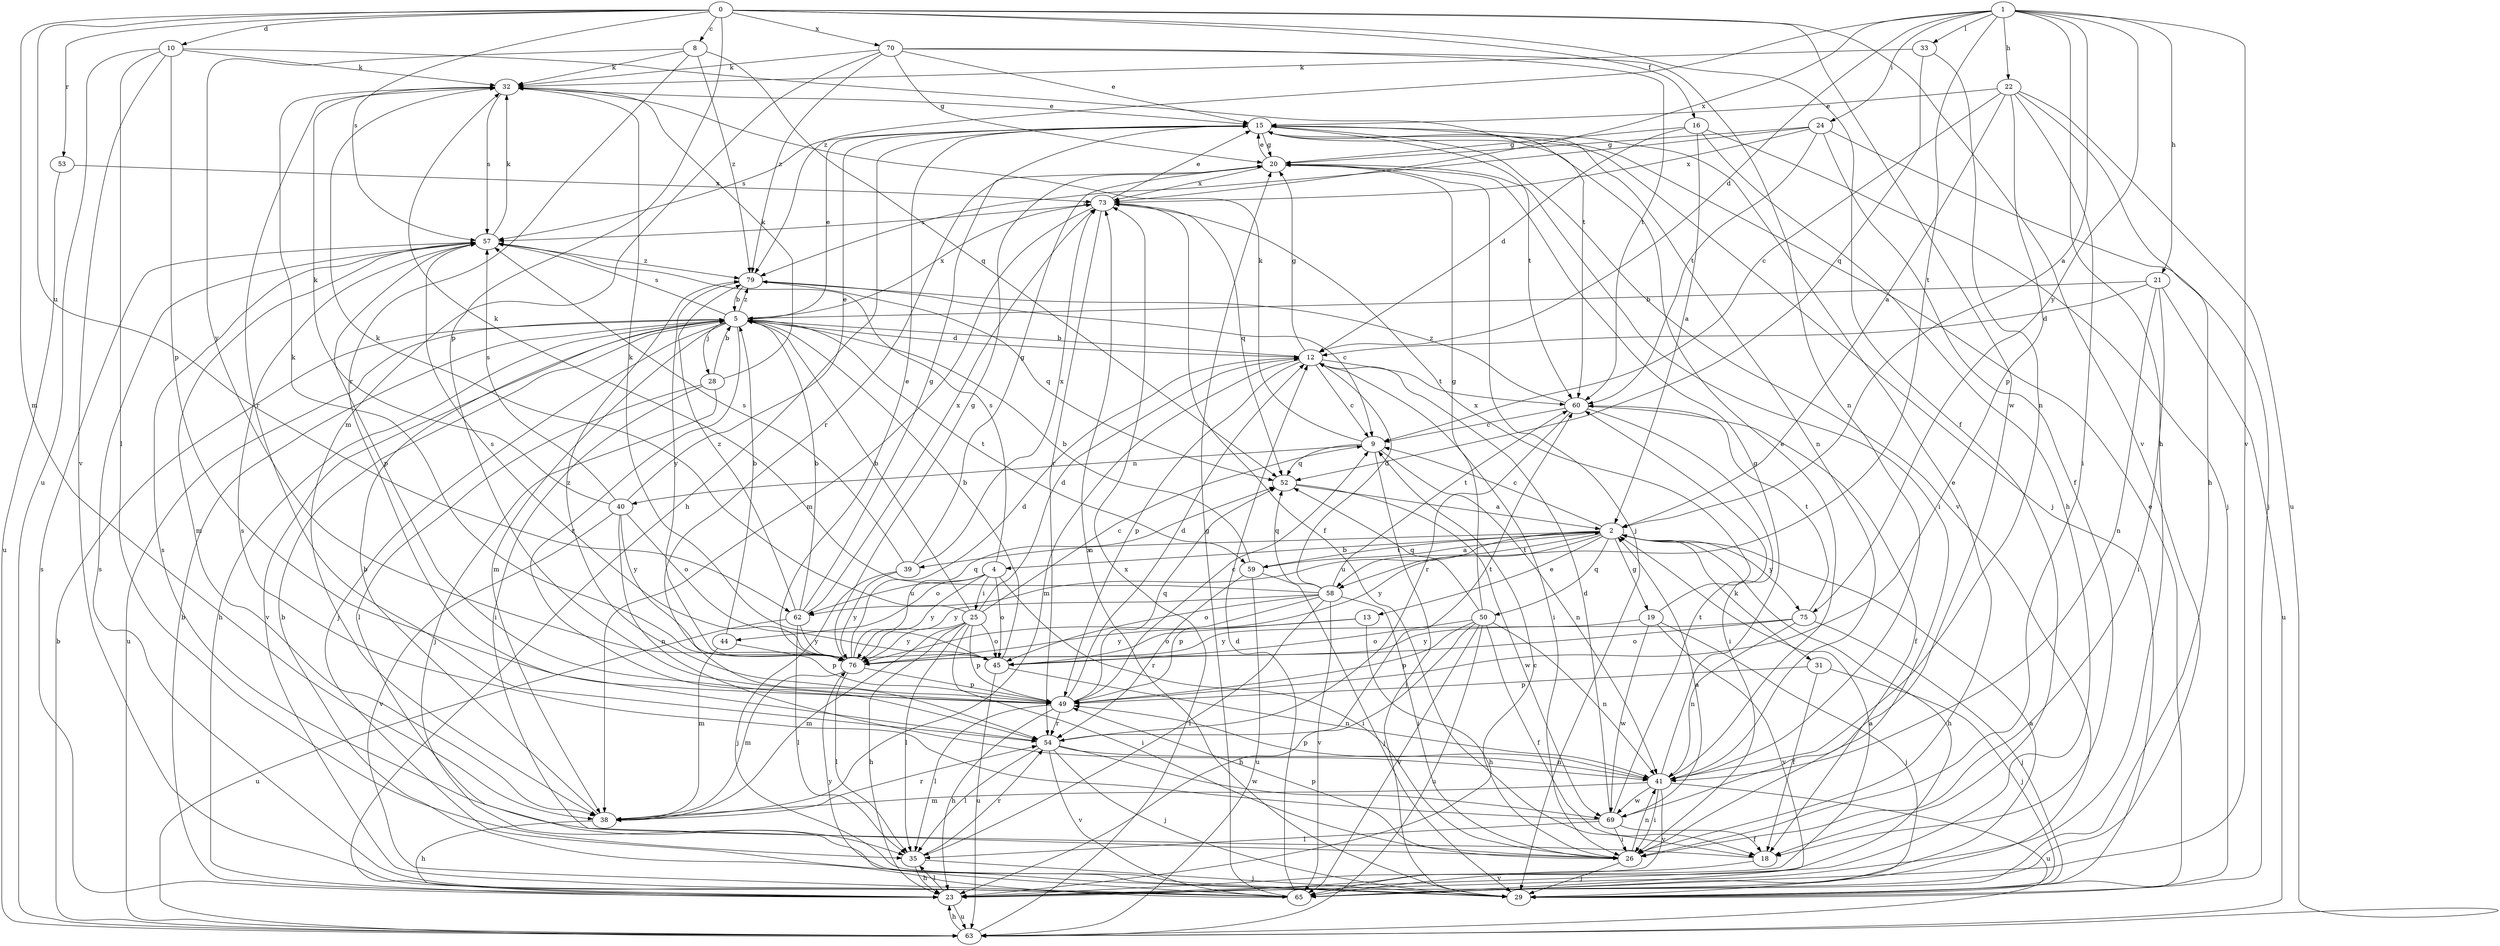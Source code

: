 strict digraph  {
0;
1;
2;
4;
5;
8;
9;
10;
12;
13;
15;
16;
18;
19;
20;
21;
22;
23;
24;
25;
26;
28;
29;
31;
32;
33;
35;
38;
39;
40;
41;
44;
45;
49;
50;
52;
53;
54;
57;
58;
59;
60;
62;
63;
65;
69;
70;
73;
75;
76;
79;
0 -> 8  [label=c];
0 -> 10  [label=d];
0 -> 16  [label=f];
0 -> 18  [label=f];
0 -> 38  [label=m];
0 -> 49  [label=p];
0 -> 53  [label=r];
0 -> 57  [label=s];
0 -> 62  [label=u];
0 -> 65  [label=v];
0 -> 69  [label=w];
0 -> 70  [label=x];
1 -> 2  [label=a];
1 -> 12  [label=d];
1 -> 21  [label=h];
1 -> 22  [label=h];
1 -> 23  [label=h];
1 -> 24  [label=i];
1 -> 33  [label=l];
1 -> 58  [label=t];
1 -> 65  [label=v];
1 -> 73  [label=x];
1 -> 75  [label=y];
1 -> 79  [label=z];
2 -> 4  [label=b];
2 -> 9  [label=c];
2 -> 13  [label=e];
2 -> 19  [label=g];
2 -> 23  [label=h];
2 -> 31  [label=k];
2 -> 39  [label=n];
2 -> 50  [label=q];
2 -> 58  [label=t];
2 -> 59  [label=t];
2 -> 62  [label=u];
2 -> 75  [label=y];
2 -> 76  [label=y];
4 -> 25  [label=i];
4 -> 26  [label=i];
4 -> 44  [label=o];
4 -> 45  [label=o];
4 -> 57  [label=s];
4 -> 62  [label=u];
4 -> 76  [label=y];
5 -> 12  [label=d];
5 -> 15  [label=e];
5 -> 23  [label=h];
5 -> 28  [label=j];
5 -> 29  [label=j];
5 -> 38  [label=m];
5 -> 54  [label=r];
5 -> 57  [label=s];
5 -> 59  [label=t];
5 -> 63  [label=u];
5 -> 65  [label=v];
5 -> 73  [label=x];
5 -> 79  [label=z];
8 -> 32  [label=k];
8 -> 52  [label=q];
8 -> 54  [label=r];
8 -> 76  [label=y];
8 -> 79  [label=z];
9 -> 29  [label=j];
9 -> 32  [label=k];
9 -> 40  [label=n];
9 -> 41  [label=n];
9 -> 52  [label=q];
10 -> 32  [label=k];
10 -> 35  [label=l];
10 -> 49  [label=p];
10 -> 60  [label=t];
10 -> 63  [label=u];
10 -> 65  [label=v];
12 -> 5  [label=b];
12 -> 9  [label=c];
12 -> 20  [label=g];
12 -> 26  [label=i];
12 -> 38  [label=m];
12 -> 49  [label=p];
12 -> 60  [label=t];
13 -> 23  [label=h];
13 -> 45  [label=o];
13 -> 76  [label=y];
15 -> 20  [label=g];
15 -> 23  [label=h];
15 -> 29  [label=j];
15 -> 41  [label=n];
15 -> 54  [label=r];
15 -> 57  [label=s];
15 -> 60  [label=t];
15 -> 65  [label=v];
16 -> 2  [label=a];
16 -> 12  [label=d];
16 -> 20  [label=g];
16 -> 23  [label=h];
16 -> 29  [label=j];
18 -> 57  [label=s];
18 -> 65  [label=v];
19 -> 29  [label=j];
19 -> 65  [label=v];
19 -> 69  [label=w];
19 -> 73  [label=x];
19 -> 76  [label=y];
20 -> 15  [label=e];
20 -> 26  [label=i];
20 -> 29  [label=j];
20 -> 73  [label=x];
21 -> 5  [label=b];
21 -> 12  [label=d];
21 -> 26  [label=i];
21 -> 41  [label=n];
21 -> 63  [label=u];
22 -> 2  [label=a];
22 -> 9  [label=c];
22 -> 15  [label=e];
22 -> 23  [label=h];
22 -> 26  [label=i];
22 -> 49  [label=p];
22 -> 63  [label=u];
23 -> 2  [label=a];
23 -> 5  [label=b];
23 -> 35  [label=l];
23 -> 57  [label=s];
23 -> 63  [label=u];
24 -> 18  [label=f];
24 -> 20  [label=g];
24 -> 29  [label=j];
24 -> 60  [label=t];
24 -> 73  [label=x];
24 -> 79  [label=z];
25 -> 5  [label=b];
25 -> 9  [label=c];
25 -> 12  [label=d];
25 -> 23  [label=h];
25 -> 26  [label=i];
25 -> 32  [label=k];
25 -> 35  [label=l];
25 -> 38  [label=m];
25 -> 45  [label=o];
25 -> 49  [label=p];
25 -> 76  [label=y];
26 -> 9  [label=c];
26 -> 15  [label=e];
26 -> 29  [label=j];
26 -> 41  [label=n];
26 -> 49  [label=p];
28 -> 5  [label=b];
28 -> 26  [label=i];
28 -> 29  [label=j];
28 -> 32  [label=k];
28 -> 35  [label=l];
29 -> 15  [label=e];
29 -> 73  [label=x];
31 -> 18  [label=f];
31 -> 29  [label=j];
31 -> 49  [label=p];
32 -> 15  [label=e];
32 -> 54  [label=r];
32 -> 57  [label=s];
33 -> 32  [label=k];
33 -> 41  [label=n];
33 -> 52  [label=q];
35 -> 23  [label=h];
35 -> 29  [label=j];
35 -> 54  [label=r];
38 -> 5  [label=b];
38 -> 23  [label=h];
38 -> 54  [label=r];
39 -> 20  [label=g];
39 -> 29  [label=j];
39 -> 57  [label=s];
39 -> 73  [label=x];
39 -> 76  [label=y];
40 -> 15  [label=e];
40 -> 32  [label=k];
40 -> 41  [label=n];
40 -> 45  [label=o];
40 -> 57  [label=s];
40 -> 65  [label=v];
40 -> 76  [label=y];
41 -> 15  [label=e];
41 -> 20  [label=g];
41 -> 26  [label=i];
41 -> 38  [label=m];
41 -> 49  [label=p];
41 -> 63  [label=u];
41 -> 65  [label=v];
41 -> 69  [label=w];
44 -> 5  [label=b];
44 -> 38  [label=m];
44 -> 49  [label=p];
45 -> 5  [label=b];
45 -> 32  [label=k];
45 -> 41  [label=n];
45 -> 57  [label=s];
45 -> 63  [label=u];
49 -> 9  [label=c];
49 -> 12  [label=d];
49 -> 23  [label=h];
49 -> 35  [label=l];
49 -> 52  [label=q];
49 -> 54  [label=r];
49 -> 79  [label=z];
50 -> 18  [label=f];
50 -> 20  [label=g];
50 -> 23  [label=h];
50 -> 41  [label=n];
50 -> 45  [label=o];
50 -> 49  [label=p];
50 -> 52  [label=q];
50 -> 63  [label=u];
50 -> 65  [label=v];
52 -> 2  [label=a];
52 -> 69  [label=w];
53 -> 63  [label=u];
53 -> 73  [label=x];
54 -> 29  [label=j];
54 -> 35  [label=l];
54 -> 41  [label=n];
54 -> 60  [label=t];
54 -> 65  [label=v];
54 -> 69  [label=w];
57 -> 32  [label=k];
57 -> 38  [label=m];
57 -> 49  [label=p];
57 -> 79  [label=z];
58 -> 12  [label=d];
58 -> 26  [label=i];
58 -> 32  [label=k];
58 -> 35  [label=l];
58 -> 45  [label=o];
58 -> 49  [label=p];
58 -> 52  [label=q];
58 -> 60  [label=t];
58 -> 65  [label=v];
58 -> 76  [label=y];
59 -> 2  [label=a];
59 -> 5  [label=b];
59 -> 29  [label=j];
59 -> 54  [label=r];
59 -> 63  [label=u];
60 -> 9  [label=c];
60 -> 18  [label=f];
60 -> 26  [label=i];
60 -> 54  [label=r];
60 -> 79  [label=z];
62 -> 5  [label=b];
62 -> 20  [label=g];
62 -> 35  [label=l];
62 -> 63  [label=u];
62 -> 73  [label=x];
62 -> 76  [label=y];
62 -> 79  [label=z];
63 -> 5  [label=b];
63 -> 23  [label=h];
63 -> 73  [label=x];
65 -> 2  [label=a];
65 -> 5  [label=b];
65 -> 12  [label=d];
65 -> 20  [label=g];
65 -> 57  [label=s];
65 -> 76  [label=y];
69 -> 2  [label=a];
69 -> 12  [label=d];
69 -> 18  [label=f];
69 -> 26  [label=i];
69 -> 35  [label=l];
69 -> 57  [label=s];
69 -> 60  [label=t];
70 -> 15  [label=e];
70 -> 20  [label=g];
70 -> 32  [label=k];
70 -> 38  [label=m];
70 -> 41  [label=n];
70 -> 60  [label=t];
70 -> 79  [label=z];
73 -> 15  [label=e];
73 -> 18  [label=f];
73 -> 38  [label=m];
73 -> 52  [label=q];
73 -> 54  [label=r];
73 -> 57  [label=s];
75 -> 29  [label=j];
75 -> 41  [label=n];
75 -> 45  [label=o];
75 -> 60  [label=t];
75 -> 76  [label=y];
76 -> 12  [label=d];
76 -> 15  [label=e];
76 -> 20  [label=g];
76 -> 32  [label=k];
76 -> 35  [label=l];
76 -> 38  [label=m];
76 -> 49  [label=p];
76 -> 52  [label=q];
79 -> 5  [label=b];
79 -> 9  [label=c];
79 -> 52  [label=q];
79 -> 76  [label=y];
}
